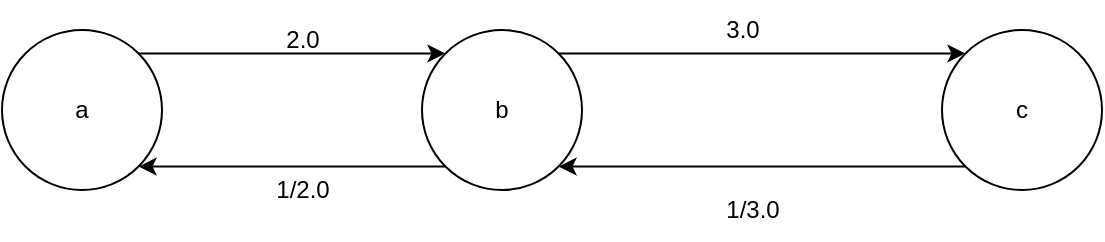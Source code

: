 <mxfile>
    <diagram id="x9BsxgmiQrZU7TQyI5MB" name="Page-1">
        <mxGraphModel dx="867" dy="529" grid="1" gridSize="10" guides="1" tooltips="1" connect="1" arrows="1" fold="1" page="1" pageScale="1" pageWidth="827" pageHeight="1169" math="0" shadow="0">
            <root>
                <mxCell id="0"/>
                <mxCell id="1" parent="0"/>
                <mxCell id="2" value="a" style="ellipse;whiteSpace=wrap;html=1;aspect=fixed;" vertex="1" parent="1">
                    <mxGeometry x="50" y="130" width="80" height="80" as="geometry"/>
                </mxCell>
                <mxCell id="3" value="b" style="ellipse;whiteSpace=wrap;html=1;aspect=fixed;" vertex="1" parent="1">
                    <mxGeometry x="260" y="130" width="80" height="80" as="geometry"/>
                </mxCell>
                <mxCell id="4" value="" style="endArrow=classic;html=1;entryX=0;entryY=0;entryDx=0;entryDy=0;exitX=1;exitY=0;exitDx=0;exitDy=0;" edge="1" parent="1" source="2" target="3">
                    <mxGeometry width="50" height="50" relative="1" as="geometry">
                        <mxPoint x="120" y="150" as="sourcePoint"/>
                        <mxPoint x="262" y="150" as="targetPoint"/>
                        <Array as="points"/>
                    </mxGeometry>
                </mxCell>
                <mxCell id="5" value="2.0" style="text;html=1;align=center;verticalAlign=middle;resizable=0;points=[];autosize=1;strokeColor=none;fillColor=none;" vertex="1" parent="1">
                    <mxGeometry x="180" y="120" width="40" height="30" as="geometry"/>
                </mxCell>
                <mxCell id="7" value="" style="endArrow=classic;html=1;entryX=1;entryY=1;entryDx=0;entryDy=0;exitX=0;exitY=1;exitDx=0;exitDy=0;" edge="1" parent="1" source="3" target="2">
                    <mxGeometry width="50" height="50" relative="1" as="geometry">
                        <mxPoint x="220" y="300" as="sourcePoint"/>
                        <mxPoint x="270" y="250" as="targetPoint"/>
                    </mxGeometry>
                </mxCell>
                <mxCell id="8" value="1/2.0" style="text;html=1;align=center;verticalAlign=middle;resizable=0;points=[];autosize=1;strokeColor=none;fillColor=none;" vertex="1" parent="1">
                    <mxGeometry x="175" y="195" width="50" height="30" as="geometry"/>
                </mxCell>
                <mxCell id="9" value="c" style="ellipse;whiteSpace=wrap;html=1;aspect=fixed;" vertex="1" parent="1">
                    <mxGeometry x="520" y="130" width="80" height="80" as="geometry"/>
                </mxCell>
                <mxCell id="10" value="" style="endArrow=classic;html=1;exitX=1;exitY=0;exitDx=0;exitDy=0;entryX=0;entryY=0;entryDx=0;entryDy=0;" edge="1" parent="1" source="3" target="9">
                    <mxGeometry width="50" height="50" relative="1" as="geometry">
                        <mxPoint x="420" y="300" as="sourcePoint"/>
                        <mxPoint x="470" y="250" as="targetPoint"/>
                    </mxGeometry>
                </mxCell>
                <mxCell id="11" value="" style="endArrow=classic;html=1;entryX=1;entryY=1;entryDx=0;entryDy=0;exitX=0;exitY=1;exitDx=0;exitDy=0;" edge="1" parent="1" source="9" target="3">
                    <mxGeometry width="50" height="50" relative="1" as="geometry">
                        <mxPoint x="420" y="300" as="sourcePoint"/>
                        <mxPoint x="470" y="250" as="targetPoint"/>
                    </mxGeometry>
                </mxCell>
                <mxCell id="12" value="3.0" style="text;html=1;align=center;verticalAlign=middle;resizable=0;points=[];autosize=1;strokeColor=none;fillColor=none;" vertex="1" parent="1">
                    <mxGeometry x="400" y="115" width="40" height="30" as="geometry"/>
                </mxCell>
                <mxCell id="13" value="1/3.0" style="text;html=1;align=center;verticalAlign=middle;resizable=0;points=[];autosize=1;strokeColor=none;fillColor=none;" vertex="1" parent="1">
                    <mxGeometry x="400" y="205" width="50" height="30" as="geometry"/>
                </mxCell>
            </root>
        </mxGraphModel>
    </diagram>
</mxfile>